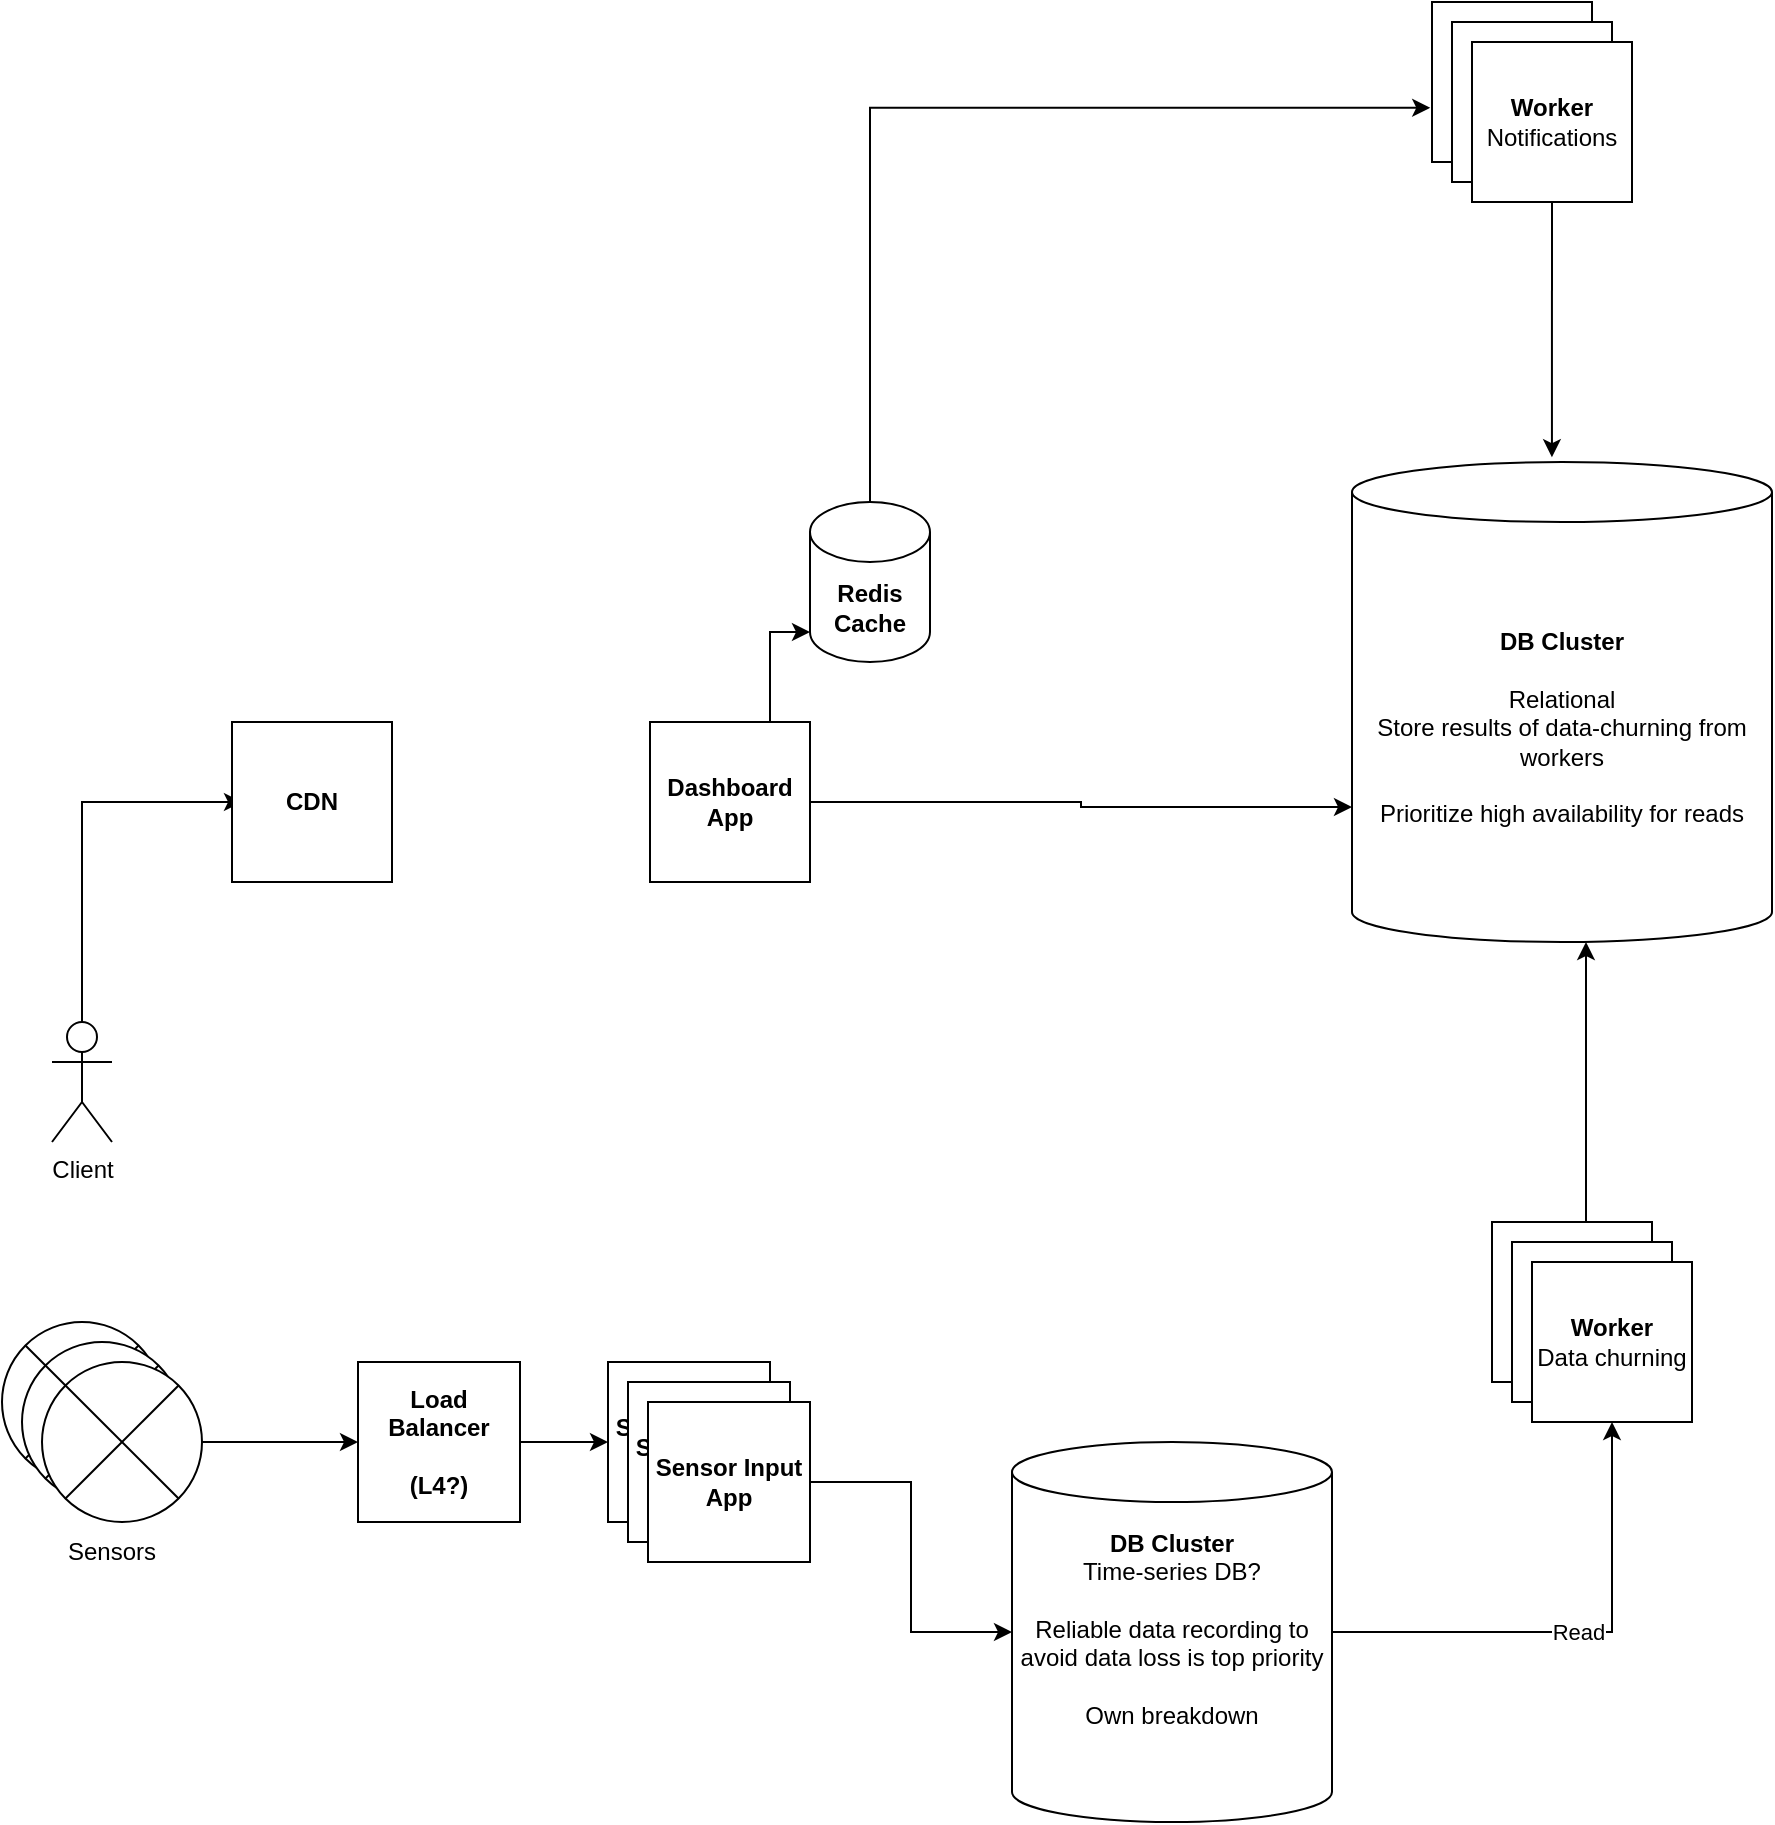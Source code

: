 <mxfile version="26.0.7">
  <diagram name="Page-1" id="T7-2kkc5fTMEt4OdFops">
    <mxGraphModel dx="1080" dy="1091" grid="1" gridSize="10" guides="1" tooltips="1" connect="1" arrows="1" fold="1" page="0" pageScale="1" pageWidth="850" pageHeight="1100" math="0" shadow="0">
      <root>
        <mxCell id="0" />
        <mxCell id="1" parent="0" />
        <mxCell id="Ek_r109Na2GJmbcFJiNA-13" style="edgeStyle=orthogonalEdgeStyle;rounded=0;orthogonalLoop=1;jettySize=auto;html=1;entryX=0;entryY=0.5;entryDx=0;entryDy=0;" edge="1" parent="1">
          <mxGeometry relative="1" as="geometry">
            <mxPoint x="105" y="320" as="sourcePoint" />
            <mxPoint x="185" y="210" as="targetPoint" />
            <Array as="points">
              <mxPoint x="105" y="210" />
            </Array>
          </mxGeometry>
        </mxCell>
        <mxCell id="Ek_r109Na2GJmbcFJiNA-1" value="Client" style="shape=umlActor;verticalLabelPosition=bottom;verticalAlign=top;html=1;outlineConnect=0;" vertex="1" parent="1">
          <mxGeometry x="90" y="320" width="30" height="60" as="geometry" />
        </mxCell>
        <mxCell id="Ek_r109Na2GJmbcFJiNA-5" value="" style="shape=sumEllipse;perimeter=ellipsePerimeter;whiteSpace=wrap;html=1;backgroundOutline=1;" vertex="1" parent="1">
          <mxGeometry x="65" y="470" width="80" height="80" as="geometry" />
        </mxCell>
        <mxCell id="Ek_r109Na2GJmbcFJiNA-7" value="&lt;div&gt;&lt;b&gt;CDN&lt;/b&gt;&lt;/div&gt;" style="whiteSpace=wrap;html=1;aspect=fixed;" vertex="1" parent="1">
          <mxGeometry x="180" y="170" width="80" height="80" as="geometry" />
        </mxCell>
        <mxCell id="Ek_r109Na2GJmbcFJiNA-8" value="&lt;div&gt;&lt;b&gt;Dashboard&lt;/b&gt;&lt;/div&gt;&lt;div&gt;&lt;b&gt;App&lt;br&gt;&lt;/b&gt;&lt;/div&gt;" style="whiteSpace=wrap;html=1;aspect=fixed;" vertex="1" parent="1">
          <mxGeometry x="389" y="170" width="80" height="80" as="geometry" />
        </mxCell>
        <mxCell id="Ek_r109Na2GJmbcFJiNA-9" value="&lt;div&gt;&lt;b&gt;Sensor Input &lt;br&gt;&lt;/b&gt;&lt;/div&gt;&lt;div&gt;&lt;b&gt;App&lt;br&gt;&lt;/b&gt;&lt;/div&gt;" style="whiteSpace=wrap;html=1;aspect=fixed;" vertex="1" parent="1">
          <mxGeometry x="368" y="490" width="81" height="80" as="geometry" />
        </mxCell>
        <mxCell id="Ek_r109Na2GJmbcFJiNA-18" style="edgeStyle=orthogonalEdgeStyle;rounded=0;orthogonalLoop=1;jettySize=auto;html=1;entryX=0;entryY=0.5;entryDx=0;entryDy=0;" edge="1" parent="1" source="Ek_r109Na2GJmbcFJiNA-14" target="Ek_r109Na2GJmbcFJiNA-9">
          <mxGeometry relative="1" as="geometry" />
        </mxCell>
        <mxCell id="Ek_r109Na2GJmbcFJiNA-14" value="&lt;div&gt;&lt;b&gt;Load Balancer&lt;/b&gt;&lt;/div&gt;&lt;br&gt;&lt;div&gt;&lt;b&gt;(L4?)&lt;/b&gt;&lt;/div&gt;" style="whiteSpace=wrap;html=1;aspect=fixed;" vertex="1" parent="1">
          <mxGeometry x="243" y="490" width="81" height="80" as="geometry" />
        </mxCell>
        <mxCell id="Ek_r109Na2GJmbcFJiNA-16" value="&lt;div&gt;&lt;b&gt;Sensor Input &lt;br&gt;&lt;/b&gt;&lt;/div&gt;&lt;div&gt;&lt;b&gt;App&lt;br&gt;&lt;/b&gt;&lt;/div&gt;" style="whiteSpace=wrap;html=1;aspect=fixed;" vertex="1" parent="1">
          <mxGeometry x="378" y="500" width="81" height="80" as="geometry" />
        </mxCell>
        <mxCell id="Ek_r109Na2GJmbcFJiNA-17" value="&lt;div&gt;&lt;b&gt;Sensor Input &lt;br&gt;&lt;/b&gt;&lt;/div&gt;&lt;div&gt;&lt;b&gt;App&lt;br&gt;&lt;/b&gt;&lt;/div&gt;" style="whiteSpace=wrap;html=1;aspect=fixed;" vertex="1" parent="1">
          <mxGeometry x="388" y="510" width="81" height="80" as="geometry" />
        </mxCell>
        <mxCell id="Ek_r109Na2GJmbcFJiNA-19" value="Sensors" style="text;html=1;align=center;verticalAlign=middle;whiteSpace=wrap;rounded=0;" vertex="1" parent="1">
          <mxGeometry x="90" y="570" width="60" height="30" as="geometry" />
        </mxCell>
        <mxCell id="Ek_r109Na2GJmbcFJiNA-20" value="" style="shape=sumEllipse;perimeter=ellipsePerimeter;whiteSpace=wrap;html=1;backgroundOutline=1;" vertex="1" parent="1">
          <mxGeometry x="75" y="480" width="80" height="80" as="geometry" />
        </mxCell>
        <mxCell id="Ek_r109Na2GJmbcFJiNA-22" value="" style="edgeStyle=orthogonalEdgeStyle;rounded=0;orthogonalLoop=1;jettySize=auto;html=1;" edge="1" parent="1" source="Ek_r109Na2GJmbcFJiNA-21" target="Ek_r109Na2GJmbcFJiNA-14">
          <mxGeometry relative="1" as="geometry" />
        </mxCell>
        <mxCell id="Ek_r109Na2GJmbcFJiNA-21" value="" style="shape=sumEllipse;perimeter=ellipsePerimeter;whiteSpace=wrap;html=1;backgroundOutline=1;" vertex="1" parent="1">
          <mxGeometry x="85" y="490" width="80" height="80" as="geometry" />
        </mxCell>
        <mxCell id="Ek_r109Na2GJmbcFJiNA-35" value="Read" style="edgeStyle=orthogonalEdgeStyle;rounded=0;orthogonalLoop=1;jettySize=auto;html=1;exitX=1;exitY=0.5;exitDx=0;exitDy=0;exitPerimeter=0;entryX=0.5;entryY=1;entryDx=0;entryDy=0;" edge="1" parent="1" source="Ek_r109Na2GJmbcFJiNA-27" target="Ek_r109Na2GJmbcFJiNA-34">
          <mxGeometry relative="1" as="geometry" />
        </mxCell>
        <mxCell id="Ek_r109Na2GJmbcFJiNA-27" value="&lt;div&gt;&lt;b&gt;DB Cluster&lt;/b&gt;&lt;/div&gt;&lt;div&gt;Time-series DB?&lt;/div&gt;&lt;div&gt;&lt;br&gt;&lt;/div&gt;&lt;div&gt;Reliable data recording to avoid data loss is top priority&lt;br&gt;&lt;/div&gt;&lt;div&gt;&lt;br&gt;&lt;/div&gt;&lt;div&gt;Own breakdown&lt;br&gt;&lt;/div&gt;&lt;div&gt;&lt;br&gt;&lt;/div&gt;&lt;div&gt;&lt;br&gt;&lt;/div&gt;" style="shape=cylinder3;whiteSpace=wrap;html=1;boundedLbl=1;backgroundOutline=1;size=15;" vertex="1" parent="1">
          <mxGeometry x="570" y="530" width="160" height="190" as="geometry" />
        </mxCell>
        <mxCell id="Ek_r109Na2GJmbcFJiNA-31" style="edgeStyle=orthogonalEdgeStyle;rounded=0;orthogonalLoop=1;jettySize=auto;html=1;exitX=1;exitY=0.5;exitDx=0;exitDy=0;entryX=0;entryY=0.5;entryDx=0;entryDy=0;entryPerimeter=0;" edge="1" parent="1" source="Ek_r109Na2GJmbcFJiNA-17" target="Ek_r109Na2GJmbcFJiNA-27">
          <mxGeometry relative="1" as="geometry" />
        </mxCell>
        <mxCell id="Ek_r109Na2GJmbcFJiNA-32" value="" style="whiteSpace=wrap;html=1;aspect=fixed;" vertex="1" parent="1">
          <mxGeometry x="810" y="420" width="80" height="80" as="geometry" />
        </mxCell>
        <mxCell id="Ek_r109Na2GJmbcFJiNA-33" value="" style="whiteSpace=wrap;html=1;aspect=fixed;" vertex="1" parent="1">
          <mxGeometry x="820" y="430" width="80" height="80" as="geometry" />
        </mxCell>
        <mxCell id="Ek_r109Na2GJmbcFJiNA-34" value="&lt;div&gt;&lt;b&gt;Worker&lt;/b&gt;&lt;/div&gt;Data churning" style="whiteSpace=wrap;html=1;aspect=fixed;" vertex="1" parent="1">
          <mxGeometry x="830" y="440" width="80" height="80" as="geometry" />
        </mxCell>
        <mxCell id="Ek_r109Na2GJmbcFJiNA-36" value="&lt;div&gt;&lt;b&gt;DB Cluster&lt;/b&gt;&lt;/div&gt;&lt;br&gt;&lt;div&gt;Relational&lt;/div&gt;&lt;div&gt;Store results of data-churning from workers&lt;/div&gt;&lt;div&gt;&lt;br&gt;&lt;/div&gt;&lt;div&gt;Prioritize high availability for reads&lt;/div&gt;" style="shape=cylinder3;whiteSpace=wrap;html=1;boundedLbl=1;backgroundOutline=1;size=15;" vertex="1" parent="1">
          <mxGeometry x="740" y="40" width="210" height="240" as="geometry" />
        </mxCell>
        <mxCell id="Ek_r109Na2GJmbcFJiNA-38" style="edgeStyle=orthogonalEdgeStyle;rounded=0;orthogonalLoop=1;jettySize=auto;html=1;exitX=0.5;exitY=0;exitDx=0;exitDy=0;entryX=0.5;entryY=1;entryDx=0;entryDy=0;entryPerimeter=0;" edge="1" parent="1">
          <mxGeometry relative="1" as="geometry">
            <mxPoint x="862.0" y="420" as="sourcePoint" />
            <mxPoint x="857" y="280.0" as="targetPoint" />
            <Array as="points">
              <mxPoint x="857" y="420" />
            </Array>
          </mxGeometry>
        </mxCell>
        <mxCell id="Ek_r109Na2GJmbcFJiNA-40" style="edgeStyle=orthogonalEdgeStyle;rounded=0;orthogonalLoop=1;jettySize=auto;html=1;exitX=1;exitY=0.5;exitDx=0;exitDy=0;entryX=0;entryY=0;entryDx=0;entryDy=172.5;entryPerimeter=0;" edge="1" parent="1" source="Ek_r109Na2GJmbcFJiNA-8" target="Ek_r109Na2GJmbcFJiNA-36">
          <mxGeometry relative="1" as="geometry" />
        </mxCell>
        <mxCell id="Ek_r109Na2GJmbcFJiNA-41" value="Redis Cache" style="shape=cylinder3;whiteSpace=wrap;html=1;boundedLbl=1;backgroundOutline=1;size=15;fontStyle=1" vertex="1" parent="1">
          <mxGeometry x="469" y="60" width="60" height="80" as="geometry" />
        </mxCell>
        <mxCell id="Ek_r109Na2GJmbcFJiNA-42" style="edgeStyle=orthogonalEdgeStyle;rounded=0;orthogonalLoop=1;jettySize=auto;html=1;exitX=0.75;exitY=0;exitDx=0;exitDy=0;entryX=0;entryY=1;entryDx=0;entryDy=-15;entryPerimeter=0;" edge="1" parent="1" source="Ek_r109Na2GJmbcFJiNA-8" target="Ek_r109Na2GJmbcFJiNA-41">
          <mxGeometry relative="1" as="geometry" />
        </mxCell>
        <mxCell id="Ek_r109Na2GJmbcFJiNA-43" value="" style="whiteSpace=wrap;html=1;aspect=fixed;" vertex="1" parent="1">
          <mxGeometry x="780" y="-190" width="80" height="80" as="geometry" />
        </mxCell>
        <mxCell id="Ek_r109Na2GJmbcFJiNA-44" value="" style="whiteSpace=wrap;html=1;aspect=fixed;" vertex="1" parent="1">
          <mxGeometry x="790" y="-180" width="80" height="80" as="geometry" />
        </mxCell>
        <mxCell id="Ek_r109Na2GJmbcFJiNA-45" value="&lt;div&gt;&lt;b&gt;Worker&lt;/b&gt;&lt;/div&gt;Notifications" style="whiteSpace=wrap;html=1;aspect=fixed;" vertex="1" parent="1">
          <mxGeometry x="800" y="-170" width="80" height="80" as="geometry" />
        </mxCell>
        <mxCell id="Ek_r109Na2GJmbcFJiNA-46" style="edgeStyle=orthogonalEdgeStyle;rounded=0;orthogonalLoop=1;jettySize=auto;html=1;exitX=0.5;exitY=1;exitDx=0;exitDy=0;entryX=0.476;entryY=-0.01;entryDx=0;entryDy=0;entryPerimeter=0;" edge="1" parent="1" source="Ek_r109Na2GJmbcFJiNA-45" target="Ek_r109Na2GJmbcFJiNA-36">
          <mxGeometry relative="1" as="geometry" />
        </mxCell>
        <mxCell id="Ek_r109Na2GJmbcFJiNA-47" style="edgeStyle=orthogonalEdgeStyle;rounded=0;orthogonalLoop=1;jettySize=auto;html=1;exitX=0.5;exitY=0;exitDx=0;exitDy=0;exitPerimeter=0;entryX=-0.011;entryY=0.661;entryDx=0;entryDy=0;entryPerimeter=0;" edge="1" parent="1" source="Ek_r109Na2GJmbcFJiNA-41" target="Ek_r109Na2GJmbcFJiNA-43">
          <mxGeometry relative="1" as="geometry" />
        </mxCell>
      </root>
    </mxGraphModel>
  </diagram>
</mxfile>
